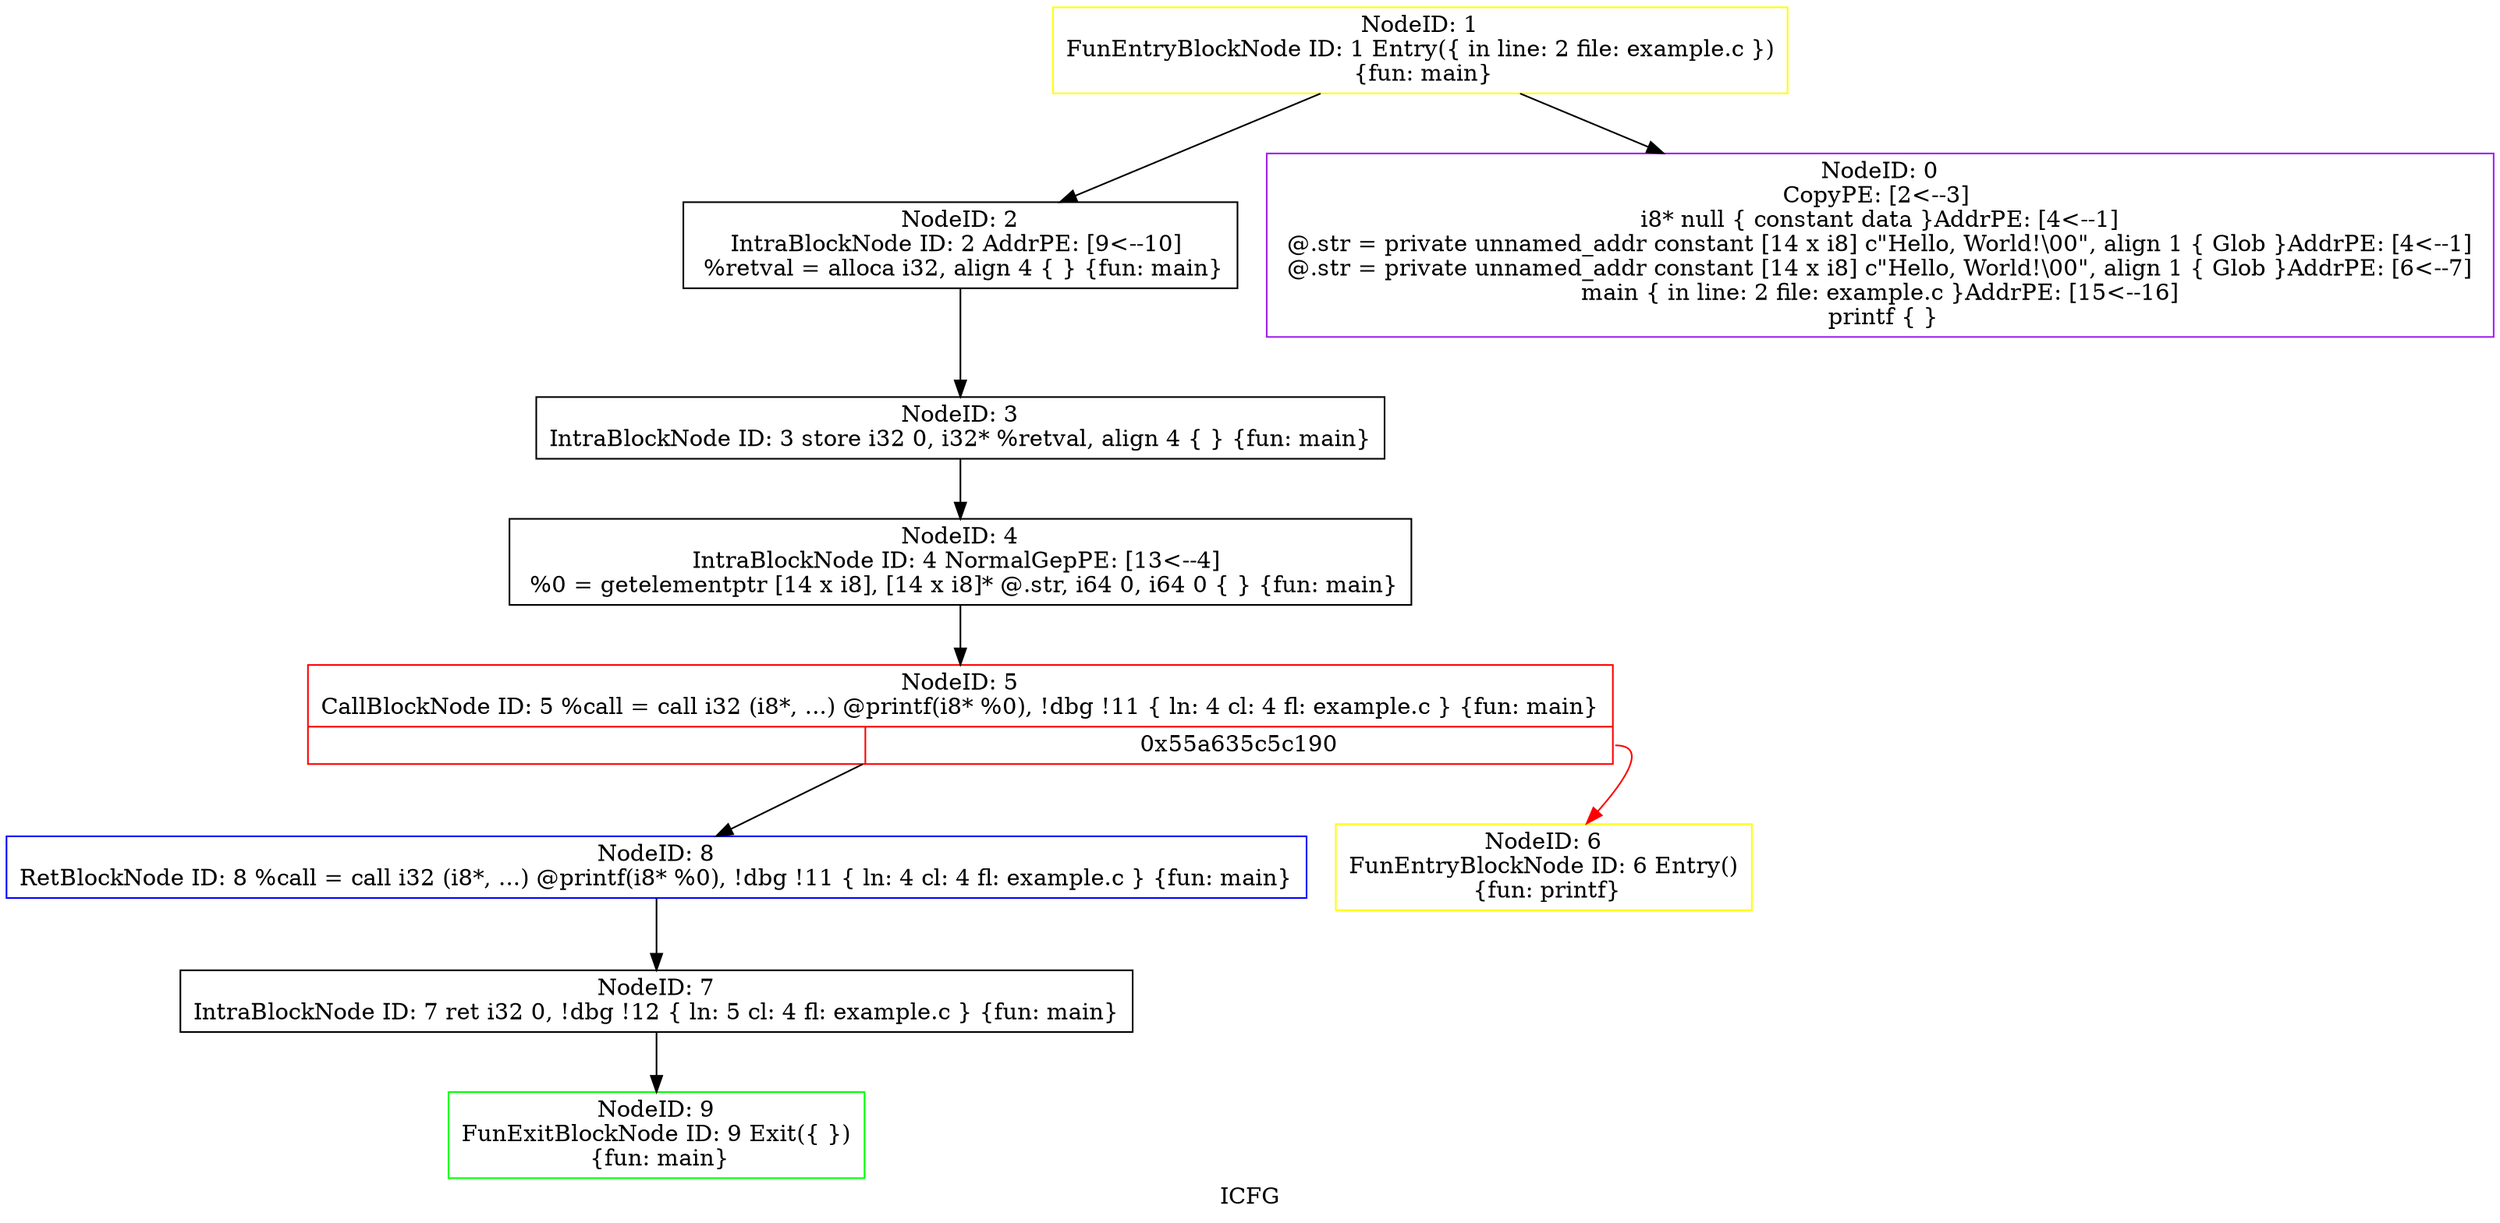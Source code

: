 digraph "ICFG" {
	label="ICFG";

	Node0x55a635c6dfc0 [shape=record,color=green,label="{NodeID: 9\nFunExitBlockNode ID: 9 Exit(\{  \})\n \{fun: main\}}"];
	Node0x55a635c6dd50 [shape=record,color=blue,label="{NodeID: 8\nRetBlockNode ID: 8   %call = call i32 (i8*, ...) @printf(i8* %0), !dbg !11 \{ ln: 4  cl: 4  fl: example.c \} \{fun: main\}}"];
	Node0x55a635c6dd50 -> Node0x55a635c6dc90[style=solid];
	Node0x55a635c6dc90 [shape=record,color=black,label="{NodeID: 7\nIntraBlockNode ID: 7      ret i32 0, !dbg !12 \{ ln: 5  cl: 4  fl: example.c \}    \{fun: main\}}"];
	Node0x55a635c6dc90 -> Node0x55a635c6dfc0[style=solid];
	Node0x55a635c6db60 [shape=record,color=yellow,label="{NodeID: 6\nFunEntryBlockNode ID: 6 Entry()\n \{fun: printf\}}"];
	Node0x55a635c5cc10 [shape=record,color=red,label="{NodeID: 5\nCallBlockNode ID: 5   %call = call i32 (i8*, ...) @printf(i8* %0), !dbg !11 \{ ln: 4  cl: 4  fl: example.c \} \{fun: main\}|{|<s1>0x55a635c5c190}}"];
	Node0x55a635c5cc10 -> Node0x55a635c6dd50[style=solid];
	Node0x55a635c5cc10:s1 -> Node0x55a635c6db60[style=solid,color=red];
	Node0x55a635c6d9d0 [shape=record,color=black,label="{NodeID: 4\nIntraBlockNode ID: 4   NormalGepPE: [13\<--4]  \n   %0 = getelementptr [14 x i8], [14 x i8]* @.str, i64 0, i64 0 \{  \} \{fun: main\}}"];
	Node0x55a635c6d9d0 -> Node0x55a635c5cc10[style=solid];
	Node0x55a635c6d8b0 [shape=record,color=black,label="{NodeID: 3\nIntraBlockNode ID: 3      store i32 0, i32* %retval, align 4 \{  \}    \{fun: main\}}"];
	Node0x55a635c6d8b0 -> Node0x55a635c6d9d0[style=solid];
	Node0x55a635c6d640 [shape=record,color=black,label="{NodeID: 2\nIntraBlockNode ID: 2   AddrPE: [9\<--10]  \n   %retval = alloca i32, align 4 \{  \} \{fun: main\}}"];
	Node0x55a635c6d640 -> Node0x55a635c6d8b0[style=solid];
	Node0x55a635c6d4e0 [shape=record,color=yellow,label="{NodeID: 1\nFunEntryBlockNode ID: 1 Entry(\{ in line: 2 file: example.c \})\n \{fun: main\}}"];
	Node0x55a635c6d4e0 -> Node0x55a635c5d0d0[style=solid];
	Node0x55a635c6d4e0 -> Node0x55a635c6d640[style=solid];
	Node0x55a635c5d0d0 [shape=record,color=purple,label="{NodeID: 0\nCopyPE: [2\<--3]  \n i8* null \{ constant data \}AddrPE: [4\<--1]  \n @.str = private unnamed_addr constant [14 x i8] c\"Hello, World!\\00\", align 1 \{ Glob  \}AddrPE: [4\<--1]  \n @.str = private unnamed_addr constant [14 x i8] c\"Hello, World!\\00\", align 1 \{ Glob  \}AddrPE: [6\<--7]  \n main \{ in line: 2 file: example.c \}AddrPE: [15\<--16]  \n printf \{  \}}"];
}